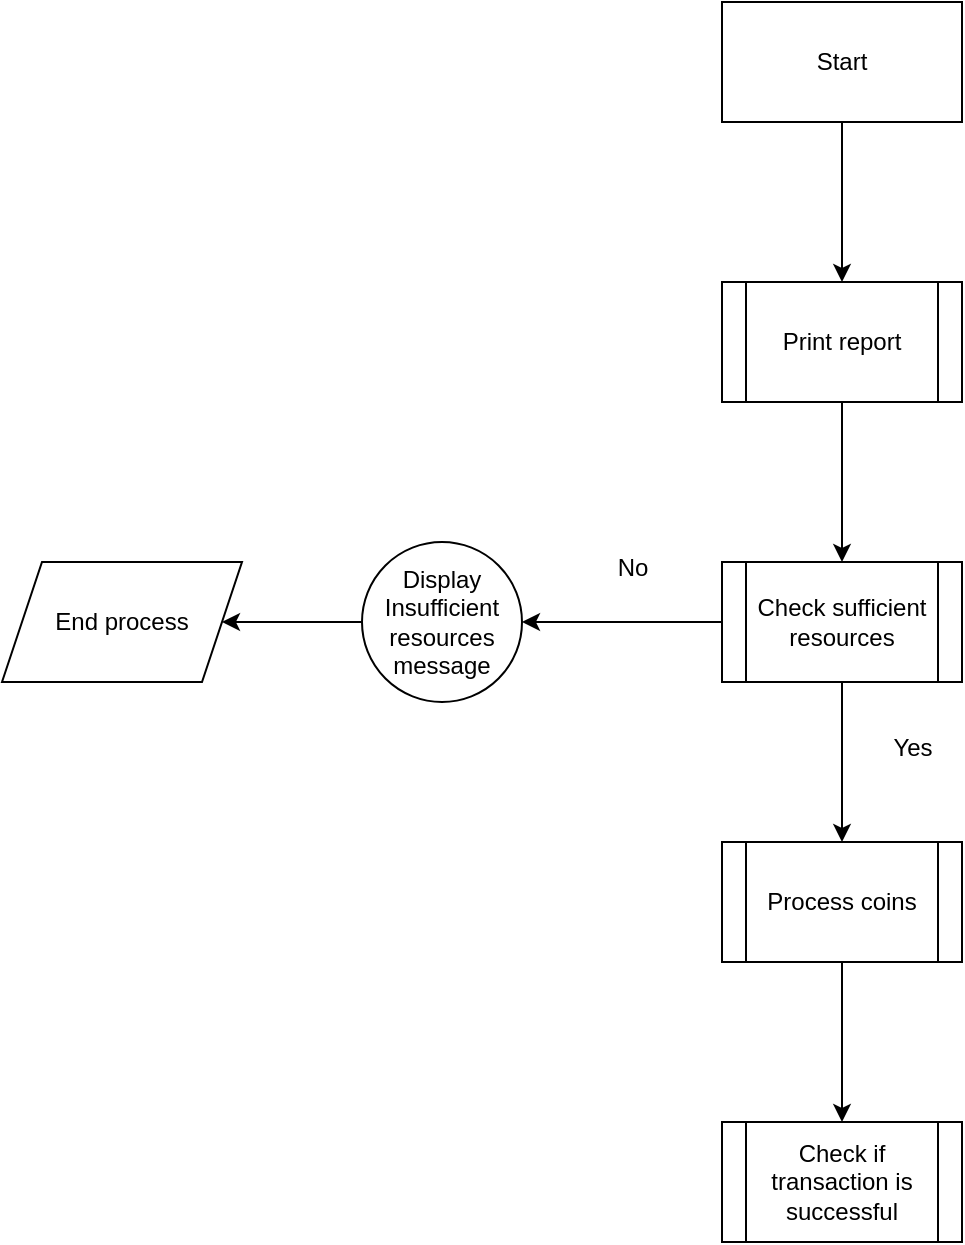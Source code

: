 <mxfile version="24.8.0">
  <diagram name="Page-1" id="3yf-lj2kJcfVt5YnkAmP">
    <mxGraphModel dx="1430" dy="763" grid="1" gridSize="10" guides="1" tooltips="1" connect="1" arrows="1" fold="1" page="1" pageScale="1" pageWidth="850" pageHeight="1100" math="0" shadow="0">
      <root>
        <mxCell id="0" />
        <mxCell id="1" parent="0" />
        <mxCell id="FP77PSElBR2w1Ru2oWQU-10" value="" style="edgeStyle=orthogonalEdgeStyle;rounded=0;orthogonalLoop=1;jettySize=auto;html=1;" edge="1" parent="1" source="FP77PSElBR2w1Ru2oWQU-2" target="FP77PSElBR2w1Ru2oWQU-9">
          <mxGeometry relative="1" as="geometry" />
        </mxCell>
        <mxCell id="FP77PSElBR2w1Ru2oWQU-2" value="Start" style="rounded=0;whiteSpace=wrap;html=1;" vertex="1" parent="1">
          <mxGeometry x="365" y="40" width="120" height="60" as="geometry" />
        </mxCell>
        <mxCell id="FP77PSElBR2w1Ru2oWQU-14" value="" style="edgeStyle=orthogonalEdgeStyle;rounded=0;orthogonalLoop=1;jettySize=auto;html=1;" edge="1" parent="1" source="FP77PSElBR2w1Ru2oWQU-9" target="FP77PSElBR2w1Ru2oWQU-13">
          <mxGeometry relative="1" as="geometry" />
        </mxCell>
        <mxCell id="FP77PSElBR2w1Ru2oWQU-9" value="Print report" style="shape=process;whiteSpace=wrap;html=1;backgroundOutline=1;rounded=0;" vertex="1" parent="1">
          <mxGeometry x="365" y="180" width="120" height="60" as="geometry" />
        </mxCell>
        <mxCell id="FP77PSElBR2w1Ru2oWQU-16" value="" style="edgeStyle=orthogonalEdgeStyle;rounded=0;orthogonalLoop=1;jettySize=auto;html=1;" edge="1" parent="1" source="FP77PSElBR2w1Ru2oWQU-13" target="FP77PSElBR2w1Ru2oWQU-15">
          <mxGeometry relative="1" as="geometry" />
        </mxCell>
        <mxCell id="FP77PSElBR2w1Ru2oWQU-28" value="" style="edgeStyle=orthogonalEdgeStyle;rounded=0;orthogonalLoop=1;jettySize=auto;html=1;" edge="1" parent="1" source="FP77PSElBR2w1Ru2oWQU-13" target="FP77PSElBR2w1Ru2oWQU-27">
          <mxGeometry relative="1" as="geometry" />
        </mxCell>
        <mxCell id="FP77PSElBR2w1Ru2oWQU-13" value="Check sufficient resources" style="shape=process;whiteSpace=wrap;html=1;backgroundOutline=1;rounded=0;" vertex="1" parent="1">
          <mxGeometry x="365" y="320" width="120" height="60" as="geometry" />
        </mxCell>
        <mxCell id="FP77PSElBR2w1Ru2oWQU-20" value="" style="edgeStyle=orthogonalEdgeStyle;rounded=0;orthogonalLoop=1;jettySize=auto;html=1;" edge="1" parent="1" source="FP77PSElBR2w1Ru2oWQU-15" target="FP77PSElBR2w1Ru2oWQU-19">
          <mxGeometry relative="1" as="geometry" />
        </mxCell>
        <mxCell id="FP77PSElBR2w1Ru2oWQU-15" value="Process coins" style="shape=process;whiteSpace=wrap;html=1;backgroundOutline=1;rounded=0;" vertex="1" parent="1">
          <mxGeometry x="365" y="460" width="120" height="60" as="geometry" />
        </mxCell>
        <mxCell id="FP77PSElBR2w1Ru2oWQU-19" value="Check if transaction is successful" style="shape=process;whiteSpace=wrap;html=1;backgroundOutline=1;rounded=0;" vertex="1" parent="1">
          <mxGeometry x="365" y="600" width="120" height="60" as="geometry" />
        </mxCell>
        <mxCell id="FP77PSElBR2w1Ru2oWQU-24" value="Yes" style="text;html=1;align=center;verticalAlign=middle;resizable=0;points=[];autosize=1;strokeColor=none;fillColor=none;" vertex="1" parent="1">
          <mxGeometry x="440" y="398" width="40" height="30" as="geometry" />
        </mxCell>
        <mxCell id="FP77PSElBR2w1Ru2oWQU-30" value="" style="edgeStyle=orthogonalEdgeStyle;rounded=0;orthogonalLoop=1;jettySize=auto;html=1;" edge="1" parent="1" source="FP77PSElBR2w1Ru2oWQU-27" target="FP77PSElBR2w1Ru2oWQU-29">
          <mxGeometry relative="1" as="geometry" />
        </mxCell>
        <mxCell id="FP77PSElBR2w1Ru2oWQU-27" value="Display&lt;br&gt;Insufficient resources message" style="ellipse;whiteSpace=wrap;html=1;rounded=0;" vertex="1" parent="1">
          <mxGeometry x="185" y="310" width="80" height="80" as="geometry" />
        </mxCell>
        <mxCell id="FP77PSElBR2w1Ru2oWQU-29" value="End process" style="shape=parallelogram;perimeter=parallelogramPerimeter;whiteSpace=wrap;html=1;fixedSize=1;rounded=0;" vertex="1" parent="1">
          <mxGeometry x="5" y="320" width="120" height="60" as="geometry" />
        </mxCell>
        <mxCell id="FP77PSElBR2w1Ru2oWQU-31" value="No" style="text;html=1;align=center;verticalAlign=middle;resizable=0;points=[];autosize=1;strokeColor=none;fillColor=none;" vertex="1" parent="1">
          <mxGeometry x="300" y="308" width="40" height="30" as="geometry" />
        </mxCell>
      </root>
    </mxGraphModel>
  </diagram>
</mxfile>
